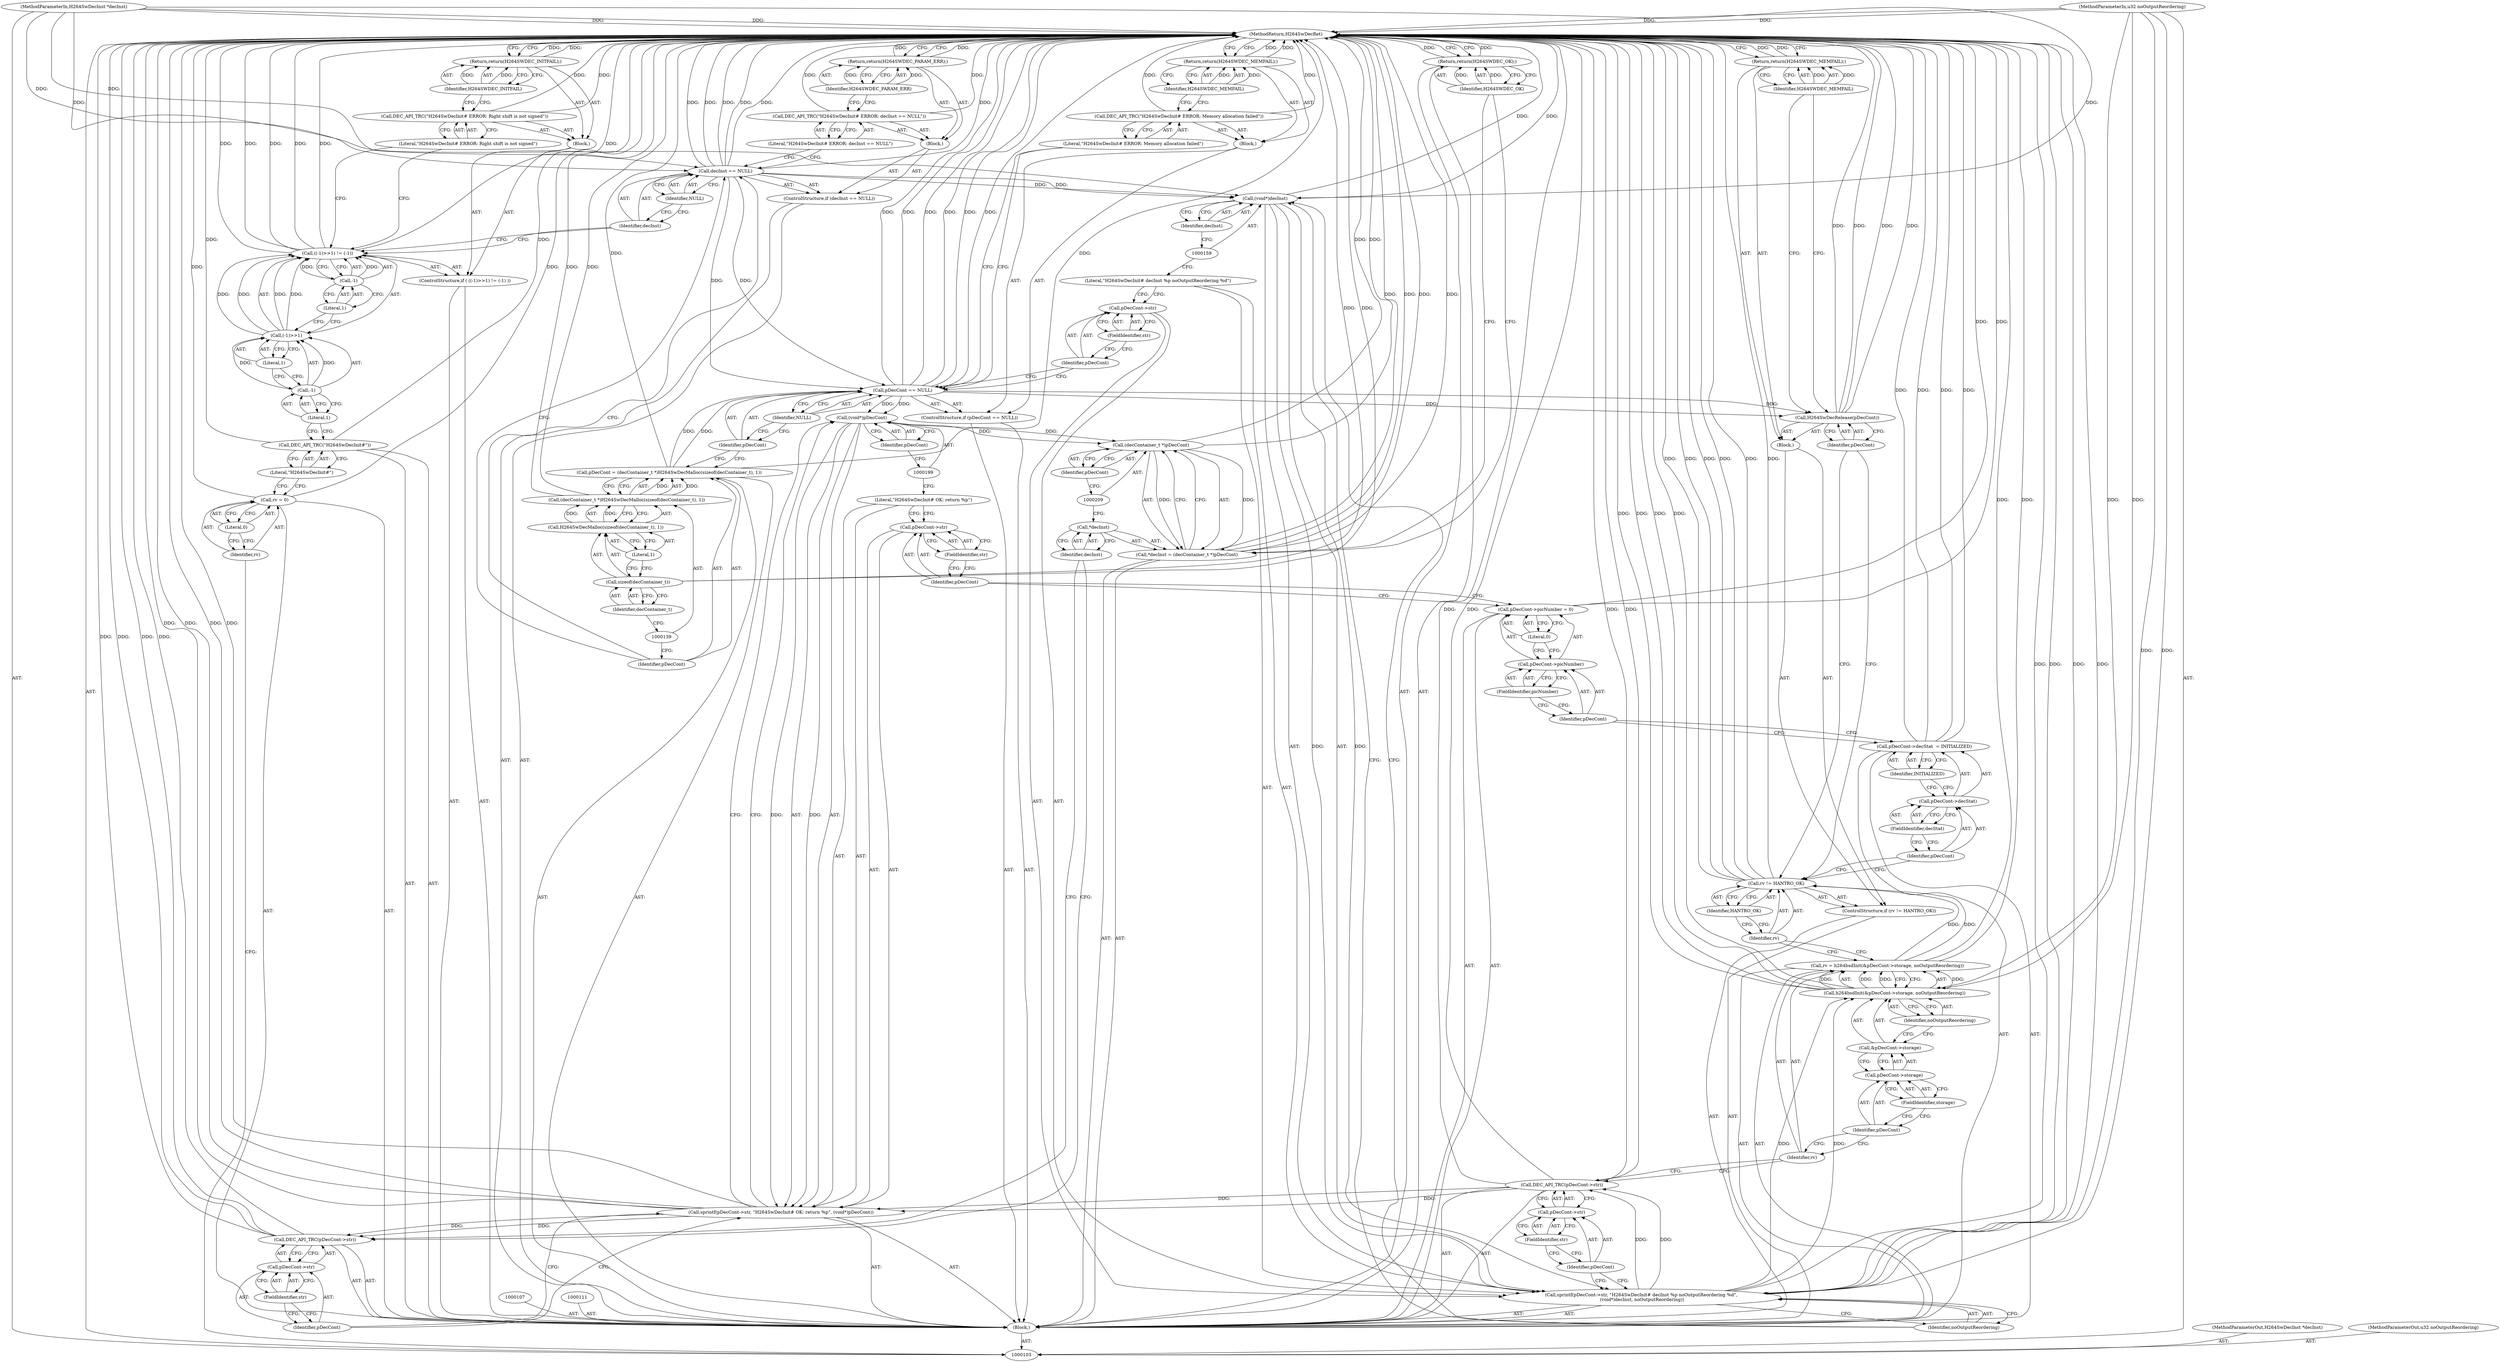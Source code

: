 digraph "0_Android_2b6f22dc64d456471a1dc6df09d515771d1427c8_2" {
"1000213" [label="(MethodReturn,H264SwDecRet)"];
"1000104" [label="(MethodParameterIn,H264SwDecInst *decInst)"];
"1000293" [label="(MethodParameterOut,H264SwDecInst *decInst)"];
"1000105" [label="(MethodParameterIn,u32 noOutputReordering)"];
"1000294" [label="(MethodParameterOut,u32 noOutputReordering)"];
"1000114" [label="(ControlStructure,if ( ((-1)>>1) != (-1) ))"];
"1000119" [label="(Literal,1)"];
"1000120" [label="(Call,-1)"];
"1000121" [label="(Literal,1)"];
"1000115" [label="(Call,((-1)>>1) != (-1))"];
"1000116" [label="(Call,(-1)>>1)"];
"1000117" [label="(Call,-1)"];
"1000118" [label="(Literal,1)"];
"1000122" [label="(Block,)"];
"1000124" [label="(Literal,\"H264SwDecInit# ERROR: Right shift is not signed\")"];
"1000123" [label="(Call,DEC_API_TRC(\"H264SwDecInit# ERROR: Right shift is not signed\"))"];
"1000125" [label="(Return,return(H264SWDEC_INITFAIL);)"];
"1000126" [label="(Identifier,H264SWDEC_INITFAIL)"];
"1000127" [label="(ControlStructure,if (decInst == NULL))"];
"1000130" [label="(Identifier,NULL)"];
"1000128" [label="(Call,decInst == NULL)"];
"1000129" [label="(Identifier,decInst)"];
"1000131" [label="(Block,)"];
"1000106" [label="(Block,)"];
"1000133" [label="(Literal,\"H264SwDecInit# ERROR: decInst == NULL\")"];
"1000132" [label="(Call,DEC_API_TRC(\"H264SwDecInit# ERROR: decInst == NULL\"))"];
"1000135" [label="(Identifier,H264SWDEC_PARAM_ERR)"];
"1000134" [label="(Return,return(H264SWDEC_PARAM_ERR);)"];
"1000138" [label="(Call,(decContainer_t *)H264SwDecMalloc(sizeof(decContainer_t), 1))"];
"1000140" [label="(Call,H264SwDecMalloc(sizeof(decContainer_t), 1))"];
"1000136" [label="(Call,pDecCont = (decContainer_t *)H264SwDecMalloc(sizeof(decContainer_t), 1))"];
"1000137" [label="(Identifier,pDecCont)"];
"1000141" [label="(Call,sizeof(decContainer_t))"];
"1000142" [label="(Identifier,decContainer_t)"];
"1000143" [label="(Literal,1)"];
"1000147" [label="(Identifier,NULL)"];
"1000144" [label="(ControlStructure,if (pDecCont == NULL))"];
"1000145" [label="(Call,pDecCont == NULL)"];
"1000146" [label="(Identifier,pDecCont)"];
"1000148" [label="(Block,)"];
"1000150" [label="(Literal,\"H264SwDecInit# ERROR: Memory allocation failed\")"];
"1000149" [label="(Call,DEC_API_TRC(\"H264SwDecInit# ERROR: Memory allocation failed\"))"];
"1000110" [label="(Literal,0)"];
"1000108" [label="(Call,rv = 0)"];
"1000109" [label="(Identifier,rv)"];
"1000151" [label="(Return,return(H264SWDEC_MEMFAIL);)"];
"1000152" [label="(Identifier,H264SWDEC_MEMFAIL)"];
"1000154" [label="(Call,pDecCont->str)"];
"1000155" [label="(Identifier,pDecCont)"];
"1000156" [label="(FieldIdentifier,str)"];
"1000157" [label="(Literal,\"H264SwDecInit# decInst %p noOutputReordering %d\")"];
"1000153" [label="(Call,sprintf(pDecCont->str, \"H264SwDecInit# decInst %p noOutputReordering %d\",\n (void*)decInst, noOutputReordering))"];
"1000158" [label="(Call,(void*)decInst)"];
"1000161" [label="(Identifier,noOutputReordering)"];
"1000160" [label="(Identifier,decInst)"];
"1000163" [label="(Call,pDecCont->str)"];
"1000164" [label="(Identifier,pDecCont)"];
"1000165" [label="(FieldIdentifier,str)"];
"1000162" [label="(Call,DEC_API_TRC(pDecCont->str))"];
"1000169" [label="(Call,&pDecCont->storage)"];
"1000170" [label="(Call,pDecCont->storage)"];
"1000171" [label="(Identifier,pDecCont)"];
"1000172" [label="(FieldIdentifier,storage)"];
"1000166" [label="(Call,rv = h264bsdInit(&pDecCont->storage, noOutputReordering))"];
"1000167" [label="(Identifier,rv)"];
"1000173" [label="(Identifier,noOutputReordering)"];
"1000168" [label="(Call,h264bsdInit(&pDecCont->storage, noOutputReordering))"];
"1000174" [label="(ControlStructure,if (rv != HANTRO_OK))"];
"1000177" [label="(Identifier,HANTRO_OK)"];
"1000175" [label="(Call,rv != HANTRO_OK)"];
"1000176" [label="(Identifier,rv)"];
"1000178" [label="(Block,)"];
"1000180" [label="(Identifier,pDecCont)"];
"1000179" [label="(Call,H264SwDecRelease(pDecCont))"];
"1000181" [label="(Return,return(H264SWDEC_MEMFAIL);)"];
"1000182" [label="(Identifier,H264SWDEC_MEMFAIL)"];
"1000186" [label="(FieldIdentifier,decStat)"];
"1000187" [label="(Identifier,INITIALIZED)"];
"1000183" [label="(Call,pDecCont->decStat  = INITIALIZED)"];
"1000184" [label="(Call,pDecCont->decStat)"];
"1000185" [label="(Identifier,pDecCont)"];
"1000191" [label="(FieldIdentifier,picNumber)"];
"1000192" [label="(Literal,0)"];
"1000188" [label="(Call,pDecCont->picNumber = 0)"];
"1000189" [label="(Call,pDecCont->picNumber)"];
"1000190" [label="(Identifier,pDecCont)"];
"1000194" [label="(Call,pDecCont->str)"];
"1000195" [label="(Identifier,pDecCont)"];
"1000196" [label="(FieldIdentifier,str)"];
"1000197" [label="(Literal,\"H264SwDecInit# OK: return %p\")"];
"1000193" [label="(Call,sprintf(pDecCont->str, \"H264SwDecInit# OK: return %p\", (void*)pDecCont))"];
"1000198" [label="(Call,(void*)pDecCont)"];
"1000200" [label="(Identifier,pDecCont)"];
"1000202" [label="(Call,pDecCont->str)"];
"1000203" [label="(Identifier,pDecCont)"];
"1000204" [label="(FieldIdentifier,str)"];
"1000201" [label="(Call,DEC_API_TRC(pDecCont->str))"];
"1000205" [label="(Call,*decInst = (decContainer_t *)pDecCont)"];
"1000206" [label="(Call,*decInst)"];
"1000208" [label="(Call,(decContainer_t *)pDecCont)"];
"1000207" [label="(Identifier,decInst)"];
"1000210" [label="(Identifier,pDecCont)"];
"1000211" [label="(Return,return(H264SWDEC_OK);)"];
"1000212" [label="(Identifier,H264SWDEC_OK)"];
"1000113" [label="(Literal,\"H264SwDecInit#\")"];
"1000112" [label="(Call,DEC_API_TRC(\"H264SwDecInit#\"))"];
"1000213" -> "1000103"  [label="AST: "];
"1000213" -> "1000125"  [label="CFG: "];
"1000213" -> "1000134"  [label="CFG: "];
"1000213" -> "1000151"  [label="CFG: "];
"1000213" -> "1000181"  [label="CFG: "];
"1000213" -> "1000211"  [label="CFG: "];
"1000181" -> "1000213"  [label="DDG: "];
"1000125" -> "1000213"  [label="DDG: "];
"1000211" -> "1000213"  [label="DDG: "];
"1000151" -> "1000213"  [label="DDG: "];
"1000201" -> "1000213"  [label="DDG: "];
"1000201" -> "1000213"  [label="DDG: "];
"1000208" -> "1000213"  [label="DDG: "];
"1000168" -> "1000213"  [label="DDG: "];
"1000168" -> "1000213"  [label="DDG: "];
"1000105" -> "1000213"  [label="DDG: "];
"1000153" -> "1000213"  [label="DDG: "];
"1000153" -> "1000213"  [label="DDG: "];
"1000112" -> "1000213"  [label="DDG: "];
"1000175" -> "1000213"  [label="DDG: "];
"1000175" -> "1000213"  [label="DDG: "];
"1000175" -> "1000213"  [label="DDG: "];
"1000166" -> "1000213"  [label="DDG: "];
"1000128" -> "1000213"  [label="DDG: "];
"1000128" -> "1000213"  [label="DDG: "];
"1000128" -> "1000213"  [label="DDG: "];
"1000183" -> "1000213"  [label="DDG: "];
"1000183" -> "1000213"  [label="DDG: "];
"1000141" -> "1000213"  [label="DDG: "];
"1000179" -> "1000213"  [label="DDG: "];
"1000179" -> "1000213"  [label="DDG: "];
"1000104" -> "1000213"  [label="DDG: "];
"1000158" -> "1000213"  [label="DDG: "];
"1000188" -> "1000213"  [label="DDG: "];
"1000205" -> "1000213"  [label="DDG: "];
"1000205" -> "1000213"  [label="DDG: "];
"1000123" -> "1000213"  [label="DDG: "];
"1000132" -> "1000213"  [label="DDG: "];
"1000138" -> "1000213"  [label="DDG: "];
"1000115" -> "1000213"  [label="DDG: "];
"1000115" -> "1000213"  [label="DDG: "];
"1000115" -> "1000213"  [label="DDG: "];
"1000149" -> "1000213"  [label="DDG: "];
"1000193" -> "1000213"  [label="DDG: "];
"1000193" -> "1000213"  [label="DDG: "];
"1000145" -> "1000213"  [label="DDG: "];
"1000145" -> "1000213"  [label="DDG: "];
"1000145" -> "1000213"  [label="DDG: "];
"1000136" -> "1000213"  [label="DDG: "];
"1000162" -> "1000213"  [label="DDG: "];
"1000162" -> "1000213"  [label="DDG: "];
"1000108" -> "1000213"  [label="DDG: "];
"1000134" -> "1000213"  [label="DDG: "];
"1000104" -> "1000103"  [label="AST: "];
"1000104" -> "1000213"  [label="DDG: "];
"1000104" -> "1000128"  [label="DDG: "];
"1000104" -> "1000158"  [label="DDG: "];
"1000293" -> "1000103"  [label="AST: "];
"1000105" -> "1000103"  [label="AST: "];
"1000105" -> "1000213"  [label="DDG: "];
"1000105" -> "1000153"  [label="DDG: "];
"1000105" -> "1000168"  [label="DDG: "];
"1000294" -> "1000103"  [label="AST: "];
"1000114" -> "1000106"  [label="AST: "];
"1000115" -> "1000114"  [label="AST: "];
"1000122" -> "1000114"  [label="AST: "];
"1000119" -> "1000116"  [label="AST: "];
"1000119" -> "1000117"  [label="CFG: "];
"1000116" -> "1000119"  [label="CFG: "];
"1000120" -> "1000115"  [label="AST: "];
"1000120" -> "1000121"  [label="CFG: "];
"1000121" -> "1000120"  [label="AST: "];
"1000115" -> "1000120"  [label="CFG: "];
"1000120" -> "1000115"  [label="DDG: "];
"1000121" -> "1000120"  [label="AST: "];
"1000121" -> "1000116"  [label="CFG: "];
"1000120" -> "1000121"  [label="CFG: "];
"1000115" -> "1000114"  [label="AST: "];
"1000115" -> "1000120"  [label="CFG: "];
"1000116" -> "1000115"  [label="AST: "];
"1000120" -> "1000115"  [label="AST: "];
"1000124" -> "1000115"  [label="CFG: "];
"1000129" -> "1000115"  [label="CFG: "];
"1000115" -> "1000213"  [label="DDG: "];
"1000115" -> "1000213"  [label="DDG: "];
"1000115" -> "1000213"  [label="DDG: "];
"1000116" -> "1000115"  [label="DDG: "];
"1000116" -> "1000115"  [label="DDG: "];
"1000120" -> "1000115"  [label="DDG: "];
"1000116" -> "1000115"  [label="AST: "];
"1000116" -> "1000119"  [label="CFG: "];
"1000117" -> "1000116"  [label="AST: "];
"1000119" -> "1000116"  [label="AST: "];
"1000121" -> "1000116"  [label="CFG: "];
"1000116" -> "1000115"  [label="DDG: "];
"1000116" -> "1000115"  [label="DDG: "];
"1000117" -> "1000116"  [label="DDG: "];
"1000117" -> "1000116"  [label="AST: "];
"1000117" -> "1000118"  [label="CFG: "];
"1000118" -> "1000117"  [label="AST: "];
"1000119" -> "1000117"  [label="CFG: "];
"1000117" -> "1000116"  [label="DDG: "];
"1000118" -> "1000117"  [label="AST: "];
"1000118" -> "1000112"  [label="CFG: "];
"1000117" -> "1000118"  [label="CFG: "];
"1000122" -> "1000114"  [label="AST: "];
"1000123" -> "1000122"  [label="AST: "];
"1000125" -> "1000122"  [label="AST: "];
"1000124" -> "1000123"  [label="AST: "];
"1000124" -> "1000115"  [label="CFG: "];
"1000123" -> "1000124"  [label="CFG: "];
"1000123" -> "1000122"  [label="AST: "];
"1000123" -> "1000124"  [label="CFG: "];
"1000124" -> "1000123"  [label="AST: "];
"1000126" -> "1000123"  [label="CFG: "];
"1000123" -> "1000213"  [label="DDG: "];
"1000125" -> "1000122"  [label="AST: "];
"1000125" -> "1000126"  [label="CFG: "];
"1000126" -> "1000125"  [label="AST: "];
"1000213" -> "1000125"  [label="CFG: "];
"1000125" -> "1000213"  [label="DDG: "];
"1000126" -> "1000125"  [label="DDG: "];
"1000126" -> "1000125"  [label="AST: "];
"1000126" -> "1000123"  [label="CFG: "];
"1000125" -> "1000126"  [label="CFG: "];
"1000126" -> "1000125"  [label="DDG: "];
"1000127" -> "1000106"  [label="AST: "];
"1000128" -> "1000127"  [label="AST: "];
"1000131" -> "1000127"  [label="AST: "];
"1000130" -> "1000128"  [label="AST: "];
"1000130" -> "1000129"  [label="CFG: "];
"1000128" -> "1000130"  [label="CFG: "];
"1000128" -> "1000127"  [label="AST: "];
"1000128" -> "1000130"  [label="CFG: "];
"1000129" -> "1000128"  [label="AST: "];
"1000130" -> "1000128"  [label="AST: "];
"1000133" -> "1000128"  [label="CFG: "];
"1000137" -> "1000128"  [label="CFG: "];
"1000128" -> "1000213"  [label="DDG: "];
"1000128" -> "1000213"  [label="DDG: "];
"1000128" -> "1000213"  [label="DDG: "];
"1000104" -> "1000128"  [label="DDG: "];
"1000128" -> "1000145"  [label="DDG: "];
"1000128" -> "1000158"  [label="DDG: "];
"1000129" -> "1000128"  [label="AST: "];
"1000129" -> "1000115"  [label="CFG: "];
"1000130" -> "1000129"  [label="CFG: "];
"1000131" -> "1000127"  [label="AST: "];
"1000132" -> "1000131"  [label="AST: "];
"1000134" -> "1000131"  [label="AST: "];
"1000106" -> "1000103"  [label="AST: "];
"1000107" -> "1000106"  [label="AST: "];
"1000108" -> "1000106"  [label="AST: "];
"1000111" -> "1000106"  [label="AST: "];
"1000112" -> "1000106"  [label="AST: "];
"1000114" -> "1000106"  [label="AST: "];
"1000127" -> "1000106"  [label="AST: "];
"1000136" -> "1000106"  [label="AST: "];
"1000144" -> "1000106"  [label="AST: "];
"1000153" -> "1000106"  [label="AST: "];
"1000162" -> "1000106"  [label="AST: "];
"1000166" -> "1000106"  [label="AST: "];
"1000174" -> "1000106"  [label="AST: "];
"1000183" -> "1000106"  [label="AST: "];
"1000188" -> "1000106"  [label="AST: "];
"1000193" -> "1000106"  [label="AST: "];
"1000201" -> "1000106"  [label="AST: "];
"1000205" -> "1000106"  [label="AST: "];
"1000211" -> "1000106"  [label="AST: "];
"1000133" -> "1000132"  [label="AST: "];
"1000133" -> "1000128"  [label="CFG: "];
"1000132" -> "1000133"  [label="CFG: "];
"1000132" -> "1000131"  [label="AST: "];
"1000132" -> "1000133"  [label="CFG: "];
"1000133" -> "1000132"  [label="AST: "];
"1000135" -> "1000132"  [label="CFG: "];
"1000132" -> "1000213"  [label="DDG: "];
"1000135" -> "1000134"  [label="AST: "];
"1000135" -> "1000132"  [label="CFG: "];
"1000134" -> "1000135"  [label="CFG: "];
"1000135" -> "1000134"  [label="DDG: "];
"1000134" -> "1000131"  [label="AST: "];
"1000134" -> "1000135"  [label="CFG: "];
"1000135" -> "1000134"  [label="AST: "];
"1000213" -> "1000134"  [label="CFG: "];
"1000134" -> "1000213"  [label="DDG: "];
"1000135" -> "1000134"  [label="DDG: "];
"1000138" -> "1000136"  [label="AST: "];
"1000138" -> "1000140"  [label="CFG: "];
"1000139" -> "1000138"  [label="AST: "];
"1000140" -> "1000138"  [label="AST: "];
"1000136" -> "1000138"  [label="CFG: "];
"1000138" -> "1000213"  [label="DDG: "];
"1000138" -> "1000136"  [label="DDG: "];
"1000140" -> "1000138"  [label="DDG: "];
"1000140" -> "1000138"  [label="AST: "];
"1000140" -> "1000143"  [label="CFG: "];
"1000141" -> "1000140"  [label="AST: "];
"1000143" -> "1000140"  [label="AST: "];
"1000138" -> "1000140"  [label="CFG: "];
"1000140" -> "1000138"  [label="DDG: "];
"1000136" -> "1000106"  [label="AST: "];
"1000136" -> "1000138"  [label="CFG: "];
"1000137" -> "1000136"  [label="AST: "];
"1000138" -> "1000136"  [label="AST: "];
"1000146" -> "1000136"  [label="CFG: "];
"1000136" -> "1000213"  [label="DDG: "];
"1000138" -> "1000136"  [label="DDG: "];
"1000136" -> "1000145"  [label="DDG: "];
"1000137" -> "1000136"  [label="AST: "];
"1000137" -> "1000128"  [label="CFG: "];
"1000139" -> "1000137"  [label="CFG: "];
"1000141" -> "1000140"  [label="AST: "];
"1000141" -> "1000142"  [label="CFG: "];
"1000142" -> "1000141"  [label="AST: "];
"1000143" -> "1000141"  [label="CFG: "];
"1000141" -> "1000213"  [label="DDG: "];
"1000142" -> "1000141"  [label="AST: "];
"1000142" -> "1000139"  [label="CFG: "];
"1000141" -> "1000142"  [label="CFG: "];
"1000143" -> "1000140"  [label="AST: "];
"1000143" -> "1000141"  [label="CFG: "];
"1000140" -> "1000143"  [label="CFG: "];
"1000147" -> "1000145"  [label="AST: "];
"1000147" -> "1000146"  [label="CFG: "];
"1000145" -> "1000147"  [label="CFG: "];
"1000144" -> "1000106"  [label="AST: "];
"1000145" -> "1000144"  [label="AST: "];
"1000148" -> "1000144"  [label="AST: "];
"1000145" -> "1000144"  [label="AST: "];
"1000145" -> "1000147"  [label="CFG: "];
"1000146" -> "1000145"  [label="AST: "];
"1000147" -> "1000145"  [label="AST: "];
"1000150" -> "1000145"  [label="CFG: "];
"1000155" -> "1000145"  [label="CFG: "];
"1000145" -> "1000213"  [label="DDG: "];
"1000145" -> "1000213"  [label="DDG: "];
"1000145" -> "1000213"  [label="DDG: "];
"1000136" -> "1000145"  [label="DDG: "];
"1000128" -> "1000145"  [label="DDG: "];
"1000145" -> "1000179"  [label="DDG: "];
"1000145" -> "1000198"  [label="DDG: "];
"1000146" -> "1000145"  [label="AST: "];
"1000146" -> "1000136"  [label="CFG: "];
"1000147" -> "1000146"  [label="CFG: "];
"1000148" -> "1000144"  [label="AST: "];
"1000149" -> "1000148"  [label="AST: "];
"1000151" -> "1000148"  [label="AST: "];
"1000150" -> "1000149"  [label="AST: "];
"1000150" -> "1000145"  [label="CFG: "];
"1000149" -> "1000150"  [label="CFG: "];
"1000149" -> "1000148"  [label="AST: "];
"1000149" -> "1000150"  [label="CFG: "];
"1000150" -> "1000149"  [label="AST: "];
"1000152" -> "1000149"  [label="CFG: "];
"1000149" -> "1000213"  [label="DDG: "];
"1000110" -> "1000108"  [label="AST: "];
"1000110" -> "1000109"  [label="CFG: "];
"1000108" -> "1000110"  [label="CFG: "];
"1000108" -> "1000106"  [label="AST: "];
"1000108" -> "1000110"  [label="CFG: "];
"1000109" -> "1000108"  [label="AST: "];
"1000110" -> "1000108"  [label="AST: "];
"1000113" -> "1000108"  [label="CFG: "];
"1000108" -> "1000213"  [label="DDG: "];
"1000109" -> "1000108"  [label="AST: "];
"1000109" -> "1000103"  [label="CFG: "];
"1000110" -> "1000109"  [label="CFG: "];
"1000151" -> "1000148"  [label="AST: "];
"1000151" -> "1000152"  [label="CFG: "];
"1000152" -> "1000151"  [label="AST: "];
"1000213" -> "1000151"  [label="CFG: "];
"1000151" -> "1000213"  [label="DDG: "];
"1000152" -> "1000151"  [label="DDG: "];
"1000152" -> "1000151"  [label="AST: "];
"1000152" -> "1000149"  [label="CFG: "];
"1000151" -> "1000152"  [label="CFG: "];
"1000152" -> "1000151"  [label="DDG: "];
"1000154" -> "1000153"  [label="AST: "];
"1000154" -> "1000156"  [label="CFG: "];
"1000155" -> "1000154"  [label="AST: "];
"1000156" -> "1000154"  [label="AST: "];
"1000157" -> "1000154"  [label="CFG: "];
"1000155" -> "1000154"  [label="AST: "];
"1000155" -> "1000145"  [label="CFG: "];
"1000156" -> "1000155"  [label="CFG: "];
"1000156" -> "1000154"  [label="AST: "];
"1000156" -> "1000155"  [label="CFG: "];
"1000154" -> "1000156"  [label="CFG: "];
"1000157" -> "1000153"  [label="AST: "];
"1000157" -> "1000154"  [label="CFG: "];
"1000159" -> "1000157"  [label="CFG: "];
"1000153" -> "1000106"  [label="AST: "];
"1000153" -> "1000161"  [label="CFG: "];
"1000154" -> "1000153"  [label="AST: "];
"1000157" -> "1000153"  [label="AST: "];
"1000158" -> "1000153"  [label="AST: "];
"1000161" -> "1000153"  [label="AST: "];
"1000164" -> "1000153"  [label="CFG: "];
"1000153" -> "1000213"  [label="DDG: "];
"1000153" -> "1000213"  [label="DDG: "];
"1000158" -> "1000153"  [label="DDG: "];
"1000105" -> "1000153"  [label="DDG: "];
"1000153" -> "1000162"  [label="DDG: "];
"1000153" -> "1000168"  [label="DDG: "];
"1000158" -> "1000153"  [label="AST: "];
"1000158" -> "1000160"  [label="CFG: "];
"1000159" -> "1000158"  [label="AST: "];
"1000160" -> "1000158"  [label="AST: "];
"1000161" -> "1000158"  [label="CFG: "];
"1000158" -> "1000213"  [label="DDG: "];
"1000158" -> "1000153"  [label="DDG: "];
"1000128" -> "1000158"  [label="DDG: "];
"1000104" -> "1000158"  [label="DDG: "];
"1000161" -> "1000153"  [label="AST: "];
"1000161" -> "1000158"  [label="CFG: "];
"1000153" -> "1000161"  [label="CFG: "];
"1000160" -> "1000158"  [label="AST: "];
"1000160" -> "1000159"  [label="CFG: "];
"1000158" -> "1000160"  [label="CFG: "];
"1000163" -> "1000162"  [label="AST: "];
"1000163" -> "1000165"  [label="CFG: "];
"1000164" -> "1000163"  [label="AST: "];
"1000165" -> "1000163"  [label="AST: "];
"1000162" -> "1000163"  [label="CFG: "];
"1000164" -> "1000163"  [label="AST: "];
"1000164" -> "1000153"  [label="CFG: "];
"1000165" -> "1000164"  [label="CFG: "];
"1000165" -> "1000163"  [label="AST: "];
"1000165" -> "1000164"  [label="CFG: "];
"1000163" -> "1000165"  [label="CFG: "];
"1000162" -> "1000106"  [label="AST: "];
"1000162" -> "1000163"  [label="CFG: "];
"1000163" -> "1000162"  [label="AST: "];
"1000167" -> "1000162"  [label="CFG: "];
"1000162" -> "1000213"  [label="DDG: "];
"1000162" -> "1000213"  [label="DDG: "];
"1000153" -> "1000162"  [label="DDG: "];
"1000162" -> "1000193"  [label="DDG: "];
"1000169" -> "1000168"  [label="AST: "];
"1000169" -> "1000170"  [label="CFG: "];
"1000170" -> "1000169"  [label="AST: "];
"1000173" -> "1000169"  [label="CFG: "];
"1000170" -> "1000169"  [label="AST: "];
"1000170" -> "1000172"  [label="CFG: "];
"1000171" -> "1000170"  [label="AST: "];
"1000172" -> "1000170"  [label="AST: "];
"1000169" -> "1000170"  [label="CFG: "];
"1000171" -> "1000170"  [label="AST: "];
"1000171" -> "1000167"  [label="CFG: "];
"1000172" -> "1000171"  [label="CFG: "];
"1000172" -> "1000170"  [label="AST: "];
"1000172" -> "1000171"  [label="CFG: "];
"1000170" -> "1000172"  [label="CFG: "];
"1000166" -> "1000106"  [label="AST: "];
"1000166" -> "1000168"  [label="CFG: "];
"1000167" -> "1000166"  [label="AST: "];
"1000168" -> "1000166"  [label="AST: "];
"1000176" -> "1000166"  [label="CFG: "];
"1000166" -> "1000213"  [label="DDG: "];
"1000168" -> "1000166"  [label="DDG: "];
"1000168" -> "1000166"  [label="DDG: "];
"1000166" -> "1000175"  [label="DDG: "];
"1000167" -> "1000166"  [label="AST: "];
"1000167" -> "1000162"  [label="CFG: "];
"1000171" -> "1000167"  [label="CFG: "];
"1000173" -> "1000168"  [label="AST: "];
"1000173" -> "1000169"  [label="CFG: "];
"1000168" -> "1000173"  [label="CFG: "];
"1000168" -> "1000166"  [label="AST: "];
"1000168" -> "1000173"  [label="CFG: "];
"1000169" -> "1000168"  [label="AST: "];
"1000173" -> "1000168"  [label="AST: "];
"1000166" -> "1000168"  [label="CFG: "];
"1000168" -> "1000213"  [label="DDG: "];
"1000168" -> "1000213"  [label="DDG: "];
"1000168" -> "1000166"  [label="DDG: "];
"1000168" -> "1000166"  [label="DDG: "];
"1000153" -> "1000168"  [label="DDG: "];
"1000105" -> "1000168"  [label="DDG: "];
"1000174" -> "1000106"  [label="AST: "];
"1000175" -> "1000174"  [label="AST: "];
"1000178" -> "1000174"  [label="AST: "];
"1000177" -> "1000175"  [label="AST: "];
"1000177" -> "1000176"  [label="CFG: "];
"1000175" -> "1000177"  [label="CFG: "];
"1000175" -> "1000174"  [label="AST: "];
"1000175" -> "1000177"  [label="CFG: "];
"1000176" -> "1000175"  [label="AST: "];
"1000177" -> "1000175"  [label="AST: "];
"1000180" -> "1000175"  [label="CFG: "];
"1000185" -> "1000175"  [label="CFG: "];
"1000175" -> "1000213"  [label="DDG: "];
"1000175" -> "1000213"  [label="DDG: "];
"1000175" -> "1000213"  [label="DDG: "];
"1000166" -> "1000175"  [label="DDG: "];
"1000176" -> "1000175"  [label="AST: "];
"1000176" -> "1000166"  [label="CFG: "];
"1000177" -> "1000176"  [label="CFG: "];
"1000178" -> "1000174"  [label="AST: "];
"1000179" -> "1000178"  [label="AST: "];
"1000181" -> "1000178"  [label="AST: "];
"1000180" -> "1000179"  [label="AST: "];
"1000180" -> "1000175"  [label="CFG: "];
"1000179" -> "1000180"  [label="CFG: "];
"1000179" -> "1000178"  [label="AST: "];
"1000179" -> "1000180"  [label="CFG: "];
"1000180" -> "1000179"  [label="AST: "];
"1000182" -> "1000179"  [label="CFG: "];
"1000179" -> "1000213"  [label="DDG: "];
"1000179" -> "1000213"  [label="DDG: "];
"1000145" -> "1000179"  [label="DDG: "];
"1000181" -> "1000178"  [label="AST: "];
"1000181" -> "1000182"  [label="CFG: "];
"1000182" -> "1000181"  [label="AST: "];
"1000213" -> "1000181"  [label="CFG: "];
"1000181" -> "1000213"  [label="DDG: "];
"1000182" -> "1000181"  [label="DDG: "];
"1000182" -> "1000181"  [label="AST: "];
"1000182" -> "1000179"  [label="CFG: "];
"1000181" -> "1000182"  [label="CFG: "];
"1000182" -> "1000181"  [label="DDG: "];
"1000186" -> "1000184"  [label="AST: "];
"1000186" -> "1000185"  [label="CFG: "];
"1000184" -> "1000186"  [label="CFG: "];
"1000187" -> "1000183"  [label="AST: "];
"1000187" -> "1000184"  [label="CFG: "];
"1000183" -> "1000187"  [label="CFG: "];
"1000183" -> "1000106"  [label="AST: "];
"1000183" -> "1000187"  [label="CFG: "];
"1000184" -> "1000183"  [label="AST: "];
"1000187" -> "1000183"  [label="AST: "];
"1000190" -> "1000183"  [label="CFG: "];
"1000183" -> "1000213"  [label="DDG: "];
"1000183" -> "1000213"  [label="DDG: "];
"1000184" -> "1000183"  [label="AST: "];
"1000184" -> "1000186"  [label="CFG: "];
"1000185" -> "1000184"  [label="AST: "];
"1000186" -> "1000184"  [label="AST: "];
"1000187" -> "1000184"  [label="CFG: "];
"1000185" -> "1000184"  [label="AST: "];
"1000185" -> "1000175"  [label="CFG: "];
"1000186" -> "1000185"  [label="CFG: "];
"1000191" -> "1000189"  [label="AST: "];
"1000191" -> "1000190"  [label="CFG: "];
"1000189" -> "1000191"  [label="CFG: "];
"1000192" -> "1000188"  [label="AST: "];
"1000192" -> "1000189"  [label="CFG: "];
"1000188" -> "1000192"  [label="CFG: "];
"1000188" -> "1000106"  [label="AST: "];
"1000188" -> "1000192"  [label="CFG: "];
"1000189" -> "1000188"  [label="AST: "];
"1000192" -> "1000188"  [label="AST: "];
"1000195" -> "1000188"  [label="CFG: "];
"1000188" -> "1000213"  [label="DDG: "];
"1000189" -> "1000188"  [label="AST: "];
"1000189" -> "1000191"  [label="CFG: "];
"1000190" -> "1000189"  [label="AST: "];
"1000191" -> "1000189"  [label="AST: "];
"1000192" -> "1000189"  [label="CFG: "];
"1000190" -> "1000189"  [label="AST: "];
"1000190" -> "1000183"  [label="CFG: "];
"1000191" -> "1000190"  [label="CFG: "];
"1000194" -> "1000193"  [label="AST: "];
"1000194" -> "1000196"  [label="CFG: "];
"1000195" -> "1000194"  [label="AST: "];
"1000196" -> "1000194"  [label="AST: "];
"1000197" -> "1000194"  [label="CFG: "];
"1000195" -> "1000194"  [label="AST: "];
"1000195" -> "1000188"  [label="CFG: "];
"1000196" -> "1000195"  [label="CFG: "];
"1000196" -> "1000194"  [label="AST: "];
"1000196" -> "1000195"  [label="CFG: "];
"1000194" -> "1000196"  [label="CFG: "];
"1000197" -> "1000193"  [label="AST: "];
"1000197" -> "1000194"  [label="CFG: "];
"1000199" -> "1000197"  [label="CFG: "];
"1000193" -> "1000106"  [label="AST: "];
"1000193" -> "1000198"  [label="CFG: "];
"1000194" -> "1000193"  [label="AST: "];
"1000197" -> "1000193"  [label="AST: "];
"1000198" -> "1000193"  [label="AST: "];
"1000203" -> "1000193"  [label="CFG: "];
"1000193" -> "1000213"  [label="DDG: "];
"1000193" -> "1000213"  [label="DDG: "];
"1000162" -> "1000193"  [label="DDG: "];
"1000198" -> "1000193"  [label="DDG: "];
"1000193" -> "1000201"  [label="DDG: "];
"1000198" -> "1000193"  [label="AST: "];
"1000198" -> "1000200"  [label="CFG: "];
"1000199" -> "1000198"  [label="AST: "];
"1000200" -> "1000198"  [label="AST: "];
"1000193" -> "1000198"  [label="CFG: "];
"1000198" -> "1000193"  [label="DDG: "];
"1000145" -> "1000198"  [label="DDG: "];
"1000198" -> "1000208"  [label="DDG: "];
"1000200" -> "1000198"  [label="AST: "];
"1000200" -> "1000199"  [label="CFG: "];
"1000198" -> "1000200"  [label="CFG: "];
"1000202" -> "1000201"  [label="AST: "];
"1000202" -> "1000204"  [label="CFG: "];
"1000203" -> "1000202"  [label="AST: "];
"1000204" -> "1000202"  [label="AST: "];
"1000201" -> "1000202"  [label="CFG: "];
"1000203" -> "1000202"  [label="AST: "];
"1000203" -> "1000193"  [label="CFG: "];
"1000204" -> "1000203"  [label="CFG: "];
"1000204" -> "1000202"  [label="AST: "];
"1000204" -> "1000203"  [label="CFG: "];
"1000202" -> "1000204"  [label="CFG: "];
"1000201" -> "1000106"  [label="AST: "];
"1000201" -> "1000202"  [label="CFG: "];
"1000202" -> "1000201"  [label="AST: "];
"1000207" -> "1000201"  [label="CFG: "];
"1000201" -> "1000213"  [label="DDG: "];
"1000201" -> "1000213"  [label="DDG: "];
"1000193" -> "1000201"  [label="DDG: "];
"1000205" -> "1000106"  [label="AST: "];
"1000205" -> "1000208"  [label="CFG: "];
"1000206" -> "1000205"  [label="AST: "];
"1000208" -> "1000205"  [label="AST: "];
"1000212" -> "1000205"  [label="CFG: "];
"1000205" -> "1000213"  [label="DDG: "];
"1000205" -> "1000213"  [label="DDG: "];
"1000208" -> "1000205"  [label="DDG: "];
"1000206" -> "1000205"  [label="AST: "];
"1000206" -> "1000207"  [label="CFG: "];
"1000207" -> "1000206"  [label="AST: "];
"1000209" -> "1000206"  [label="CFG: "];
"1000208" -> "1000205"  [label="AST: "];
"1000208" -> "1000210"  [label="CFG: "];
"1000209" -> "1000208"  [label="AST: "];
"1000210" -> "1000208"  [label="AST: "];
"1000205" -> "1000208"  [label="CFG: "];
"1000208" -> "1000213"  [label="DDG: "];
"1000208" -> "1000205"  [label="DDG: "];
"1000198" -> "1000208"  [label="DDG: "];
"1000207" -> "1000206"  [label="AST: "];
"1000207" -> "1000201"  [label="CFG: "];
"1000206" -> "1000207"  [label="CFG: "];
"1000210" -> "1000208"  [label="AST: "];
"1000210" -> "1000209"  [label="CFG: "];
"1000208" -> "1000210"  [label="CFG: "];
"1000211" -> "1000106"  [label="AST: "];
"1000211" -> "1000212"  [label="CFG: "];
"1000212" -> "1000211"  [label="AST: "];
"1000213" -> "1000211"  [label="CFG: "];
"1000211" -> "1000213"  [label="DDG: "];
"1000212" -> "1000211"  [label="DDG: "];
"1000212" -> "1000211"  [label="AST: "];
"1000212" -> "1000205"  [label="CFG: "];
"1000211" -> "1000212"  [label="CFG: "];
"1000212" -> "1000211"  [label="DDG: "];
"1000113" -> "1000112"  [label="AST: "];
"1000113" -> "1000108"  [label="CFG: "];
"1000112" -> "1000113"  [label="CFG: "];
"1000112" -> "1000106"  [label="AST: "];
"1000112" -> "1000113"  [label="CFG: "];
"1000113" -> "1000112"  [label="AST: "];
"1000118" -> "1000112"  [label="CFG: "];
"1000112" -> "1000213"  [label="DDG: "];
}
